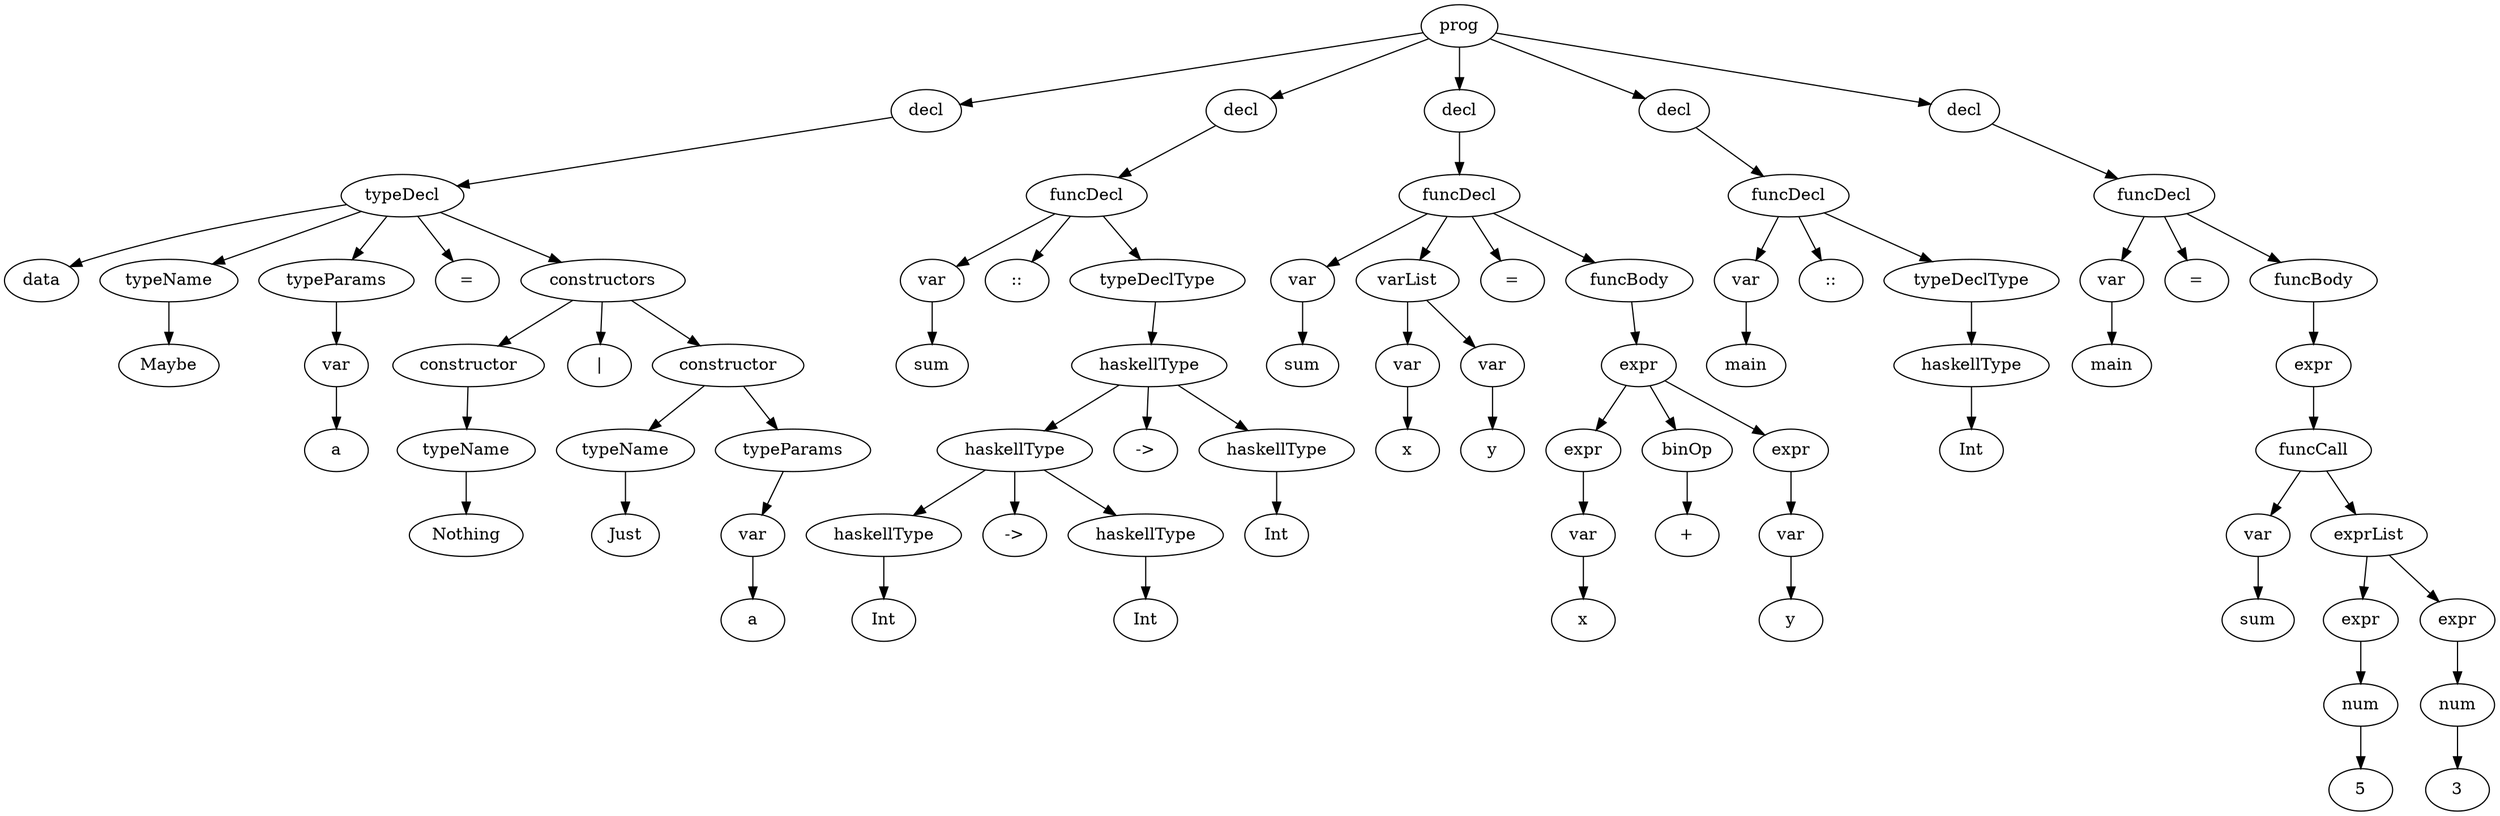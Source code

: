 // The Parse Tree
digraph {
	139987639961408 [label=prog]
	139987639646128 [label=decl]
	139987639961408 -> 139987639646128
	139987639646240 [label=typeDecl]
	139987639646128 -> 139987639646240
	139987639232832 [label=data]
	139987639646240 -> 139987639232832
	139987639646352 [label=typeName]
	139987639646240 -> 139987639646352
	139987639233152 [label=Maybe]
	139987639646352 -> 139987639233152
	139987639646464 [label=typeParams]
	139987639646240 -> 139987639646464
	139987639646576 [label=var]
	139987639646464 -> 139987639646576
	139987639233728 [label=a]
	139987639646576 -> 139987639233728
	139987639280896 [label="="]
	139987639646240 -> 139987639280896
	139987639646912 [label=constructors]
	139987639646240 -> 139987639646912
	139987639647024 [label=constructor]
	139987639646912 -> 139987639647024
	139987639647136 [label=typeName]
	139987639647024 -> 139987639647136
	139987639281152 [label=Nothing]
	139987639647136 -> 139987639281152
	139987639282624 [label="|"]
	139987639646912 -> 139987639282624
	139987639647472 [label=constructor]
	139987639646912 -> 139987639647472
	139987639647584 [label=typeName]
	139987639647472 -> 139987639647584
	139987639282880 [label=Just]
	139987639647584 -> 139987639282880
	139987639648032 [label=typeParams]
	139987639647472 -> 139987639648032
	139987639648144 [label=var]
	139987639648032 -> 139987639648144
	139987639282816 [label=a]
	139987639648144 -> 139987639282816
	139987639292192 [label=decl]
	139987639961408 -> 139987639292192
	139987639292304 [label=funcDecl]
	139987639292192 -> 139987639292304
	139987639292752 [label=var]
	139987639292304 -> 139987639292752
	139987639283072 [label=sum]
	139987639292752 -> 139987639283072
	139987639289664 [label="::"]
	139987639292304 -> 139987639289664
	139987639292864 [label=typeDeclType]
	139987639292304 -> 139987639292864
	139987639294320 [label=haskellType]
	139987639292864 -> 139987639294320
	139987639293200 [label=haskellType]
	139987639294320 -> 139987639293200
	139987639292976 [label=haskellType]
	139987639293200 -> 139987639292976
	139987639300800 [label=Int]
	139987639292976 -> 139987639300800
	139987639282432 [label="->"]
	139987639293200 -> 139987639282432
	139987639293984 [label=haskellType]
	139987639293200 -> 139987639293984
	139987639282368 [label=Int]
	139987639293984 -> 139987639282368
	139987639280960 [label="->"]
	139987639294320 -> 139987639280960
	139987639294544 [label=haskellType]
	139987639294320 -> 139987639294544
	139987639304128 [label=Int]
	139987639294544 -> 139987639304128
	139987639294432 [label=decl]
	139987639961408 -> 139987639294432
	139987639294656 [label=funcDecl]
	139987639294432 -> 139987639294656
	139987639294880 [label=var]
	139987639294656 -> 139987639294880
	139987639302784 [label=sum]
	139987639294880 -> 139987639302784
	139987639294992 [label=varList]
	139987639294656 -> 139987639294992
	139987639295104 [label=var]
	139987639294992 -> 139987639295104
	139987639289088 [label=x]
	139987639295104 -> 139987639289088
	139987639295216 [label=var]
	139987639294992 -> 139987639295216
	139987639291136 [label=y]
	139987639295216 -> 139987639291136
	139987639291584 [label="="]
	139987639294656 -> 139987639291584
	139987639295328 [label=funcBody]
	139987639294656 -> 139987639295328
	139987639345776 [label=expr]
	139987639295328 -> 139987639345776
	139987639295776 [label=expr]
	139987639345776 -> 139987639295776
	139987639345216 [label=var]
	139987639295776 -> 139987639345216
	139987639326912 [label=x]
	139987639345216 -> 139987639326912
	139987639346000 [label=binOp]
	139987639345776 -> 139987639346000
	139987639303040 [label="+"]
	139987639346000 -> 139987639303040
	139987639346112 [label=expr]
	139987639345776 -> 139987639346112
	139987639345888 [label=var]
	139987639346112 -> 139987639345888
	139987640879744 [label=y]
	139987639345888 -> 139987640879744
	139987639346560 [label=decl]
	139987639961408 -> 139987639346560
	139987639346672 [label=funcDecl]
	139987639346560 -> 139987639346672
	139987639346784 [label=var]
	139987639346672 -> 139987639346784
	139987639395968 [label=main]
	139987639346784 -> 139987639395968
	139987639396288 [label="::"]
	139987639346672 -> 139987639396288
	139987639346896 [label=typeDeclType]
	139987639346672 -> 139987639346896
	139987639347008 [label=haskellType]
	139987639346896 -> 139987639347008
	139987639398336 [label=Int]
	139987639347008 -> 139987639398336
	139987639347120 [label=decl]
	139987639961408 -> 139987639347120
	139987639347232 [label=funcDecl]
	139987639347120 -> 139987639347232
	139987639347456 [label=var]
	139987639347232 -> 139987639347456
	139987639397696 [label=main]
	139987639347456 -> 139987639397696
	139987639397568 [label="="]
	139987639347232 -> 139987639397568
	139987639347568 [label=funcBody]
	139987639347232 -> 139987639347568
	139987639347792 [label=expr]
	139987639347568 -> 139987639347792
	139987639347904 [label=funcCall]
	139987639347792 -> 139987639347904
	139987639348240 [label=var]
	139987639347904 -> 139987639348240
	139987643177920 [label=sum]
	139987639348240 -> 139987643177920
	139987639348128 [label=exprList]
	139987639347904 -> 139987639348128
	139987639348688 [label=expr]
	139987639348128 -> 139987639348688
	139987639348800 [label=num]
	139987639348688 -> 139987639348800
	139987639328448 [label=5]
	139987639348800 -> 139987639328448
	139987639349136 [label=expr]
	139987639348128 -> 139987639349136
	139987639378208 [label=num]
	139987639349136 -> 139987639378208
	139987639326208 [label=3]
	139987639378208 -> 139987639326208
}
